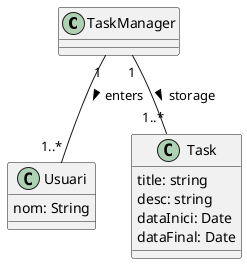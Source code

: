 @startuml
' Model de Domini

class TaskManager {
}

class Usuari {
    nom: String
}

class Task{
    title: string
    desc: string
    dataInici: Date
    dataFinal: Date
}

TaskManager "1" -- "1..*" Usuari : enters >
TaskManager "1" -- "1..*" Task : storage >

@enduml
